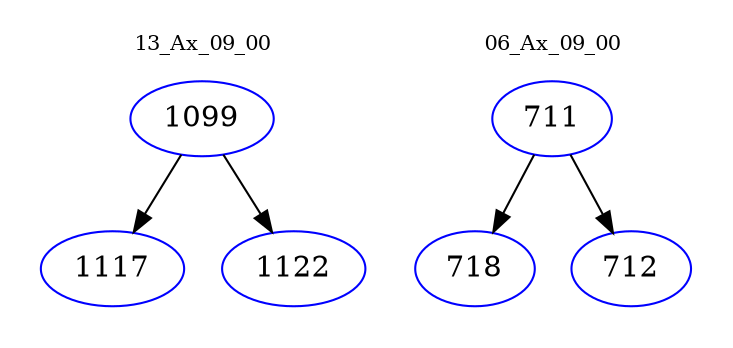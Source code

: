 digraph{
subgraph cluster_0 {
color = white
label = "13_Ax_09_00";
fontsize=10;
T0_1099 [label="1099", color="blue"]
T0_1099 -> T0_1117 [color="black"]
T0_1117 [label="1117", color="blue"]
T0_1099 -> T0_1122 [color="black"]
T0_1122 [label="1122", color="blue"]
}
subgraph cluster_1 {
color = white
label = "06_Ax_09_00";
fontsize=10;
T1_711 [label="711", color="blue"]
T1_711 -> T1_718 [color="black"]
T1_718 [label="718", color="blue"]
T1_711 -> T1_712 [color="black"]
T1_712 [label="712", color="blue"]
}
}
